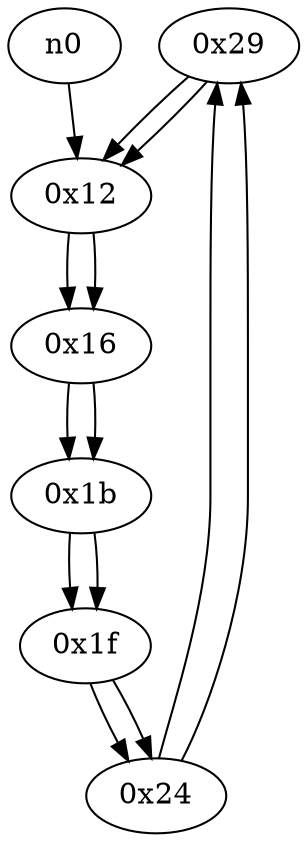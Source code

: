 digraph G{
/* nodes */
/* Start Freq.: 216 */
/* entry: 0x12  */
  n1 [label="0x29"]
  n2 [label="0x12"]
  n3 [label="0x16"]
  n4 [label="0x1b"]
  n5 [label="0x1f"]
  n6 [label="0x24"]
/* edges */
n1 -> n2;
n6 -> n1;
n2 -> n3;
n1 -> n2;
n0 -> n2;
n3 -> n4;
n2 -> n3;
n4 -> n5;
n3 -> n4;
n5 -> n6;
n4 -> n5;
n6 -> n1;
n5 -> n6;
}
